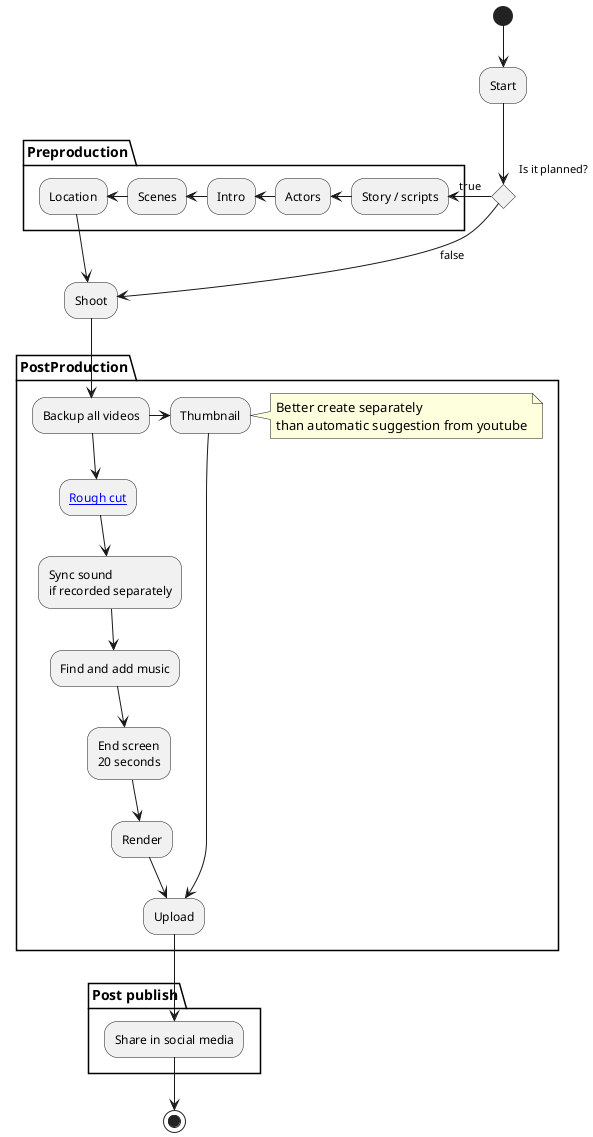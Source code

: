 @startuml
(*) -->"Start"
if "Is it planned?" then
partition "Preproduction" {
    --left> [true] "Story / scripts"
    --left> "Actors"
    --left> "Intro"
    --left> "Scenes"
    -left-> "Location"
}
--> "Shoot"
else
-->[false] "Shoot"
endif
partition PostProduction {
    --> "Backup all videos" as B
    --> "[[https://en.wikipedia.org/wiki/Rough_cut Rough cut]]" as RC
    --> "Sync sound\nif recorded separately"
    --> "Find and add music"
    --> "End screen\n20 seconds"
    --> "Render" as R
    R --> "Upload" as U
    B -right-> "Thumbnail"
    note right: Better create separately \nthan automatic suggestion from youtube
    --> U
}
partition "Post publish"{
    --> "Share in social media"
}
-->(*)
@enduml

